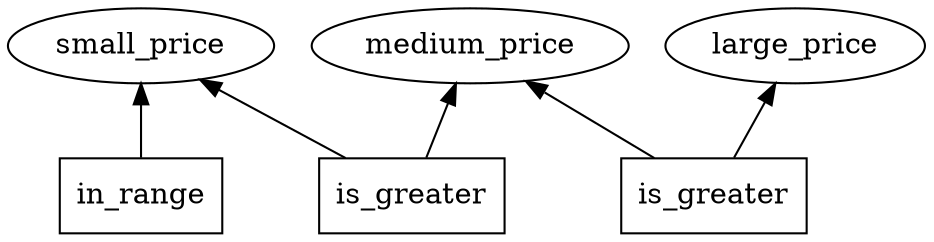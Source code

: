digraph D {
  rankdir=BT

  small_price [shape=oval]
  medium_price [shape=oval]
  large_price [shape=oval]

  in_range [shape=box]
  is_greater1 [label="is_greater", shape=box]
  is_greater2 [label="is_greater", shape=box]

  in_range -> small_price
  is_greater1 -> {small_price, medium_price}
  is_greater2 -> {medium_price, large_price}
}


